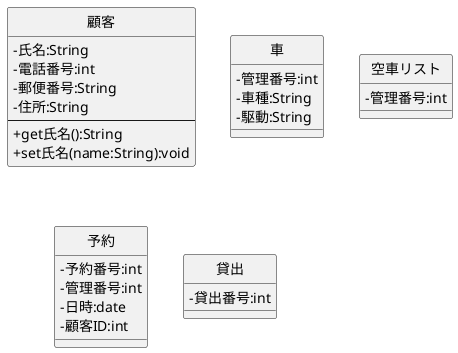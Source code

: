 @startuml ユースケース図
skinparam classAttributeIconSize 0
class 顧客{
    - 氏名:String
    - 電話番号:int
    - 郵便番号:String
    - 住所:String
    ---
    + get氏名():String
    + set氏名(name:String):void
}

class 車{
    - 管理番号:int
    - 車種:String
    - 駆動:String
}

class 空車リスト{
    - 管理番号:int
}

class 予約{
    - 予約番号:int
    - 管理番号:int
    - 日時:date
    - 顧客ID:int 
}
class 貸出{
    - 貸出番号:int
}
hide 顧客 circle
hide 車 circle
hide 空車リスト circle
hide 予約 circle
hide 貸出 circle
@enduml